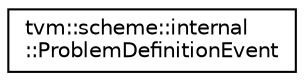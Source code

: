 digraph "Graphical Class Hierarchy"
{
  edge [fontname="Helvetica",fontsize="10",labelfontname="Helvetica",labelfontsize="10"];
  node [fontname="Helvetica",fontsize="10",shape=record];
  rankdir="LR";
  Node0 [label="tvm::scheme::internal\l::ProblemDefinitionEvent",height=0.2,width=0.4,color="black", fillcolor="white", style="filled",URL="$classtvm_1_1scheme_1_1internal_1_1ProblemDefinitionEvent.html"];
}
